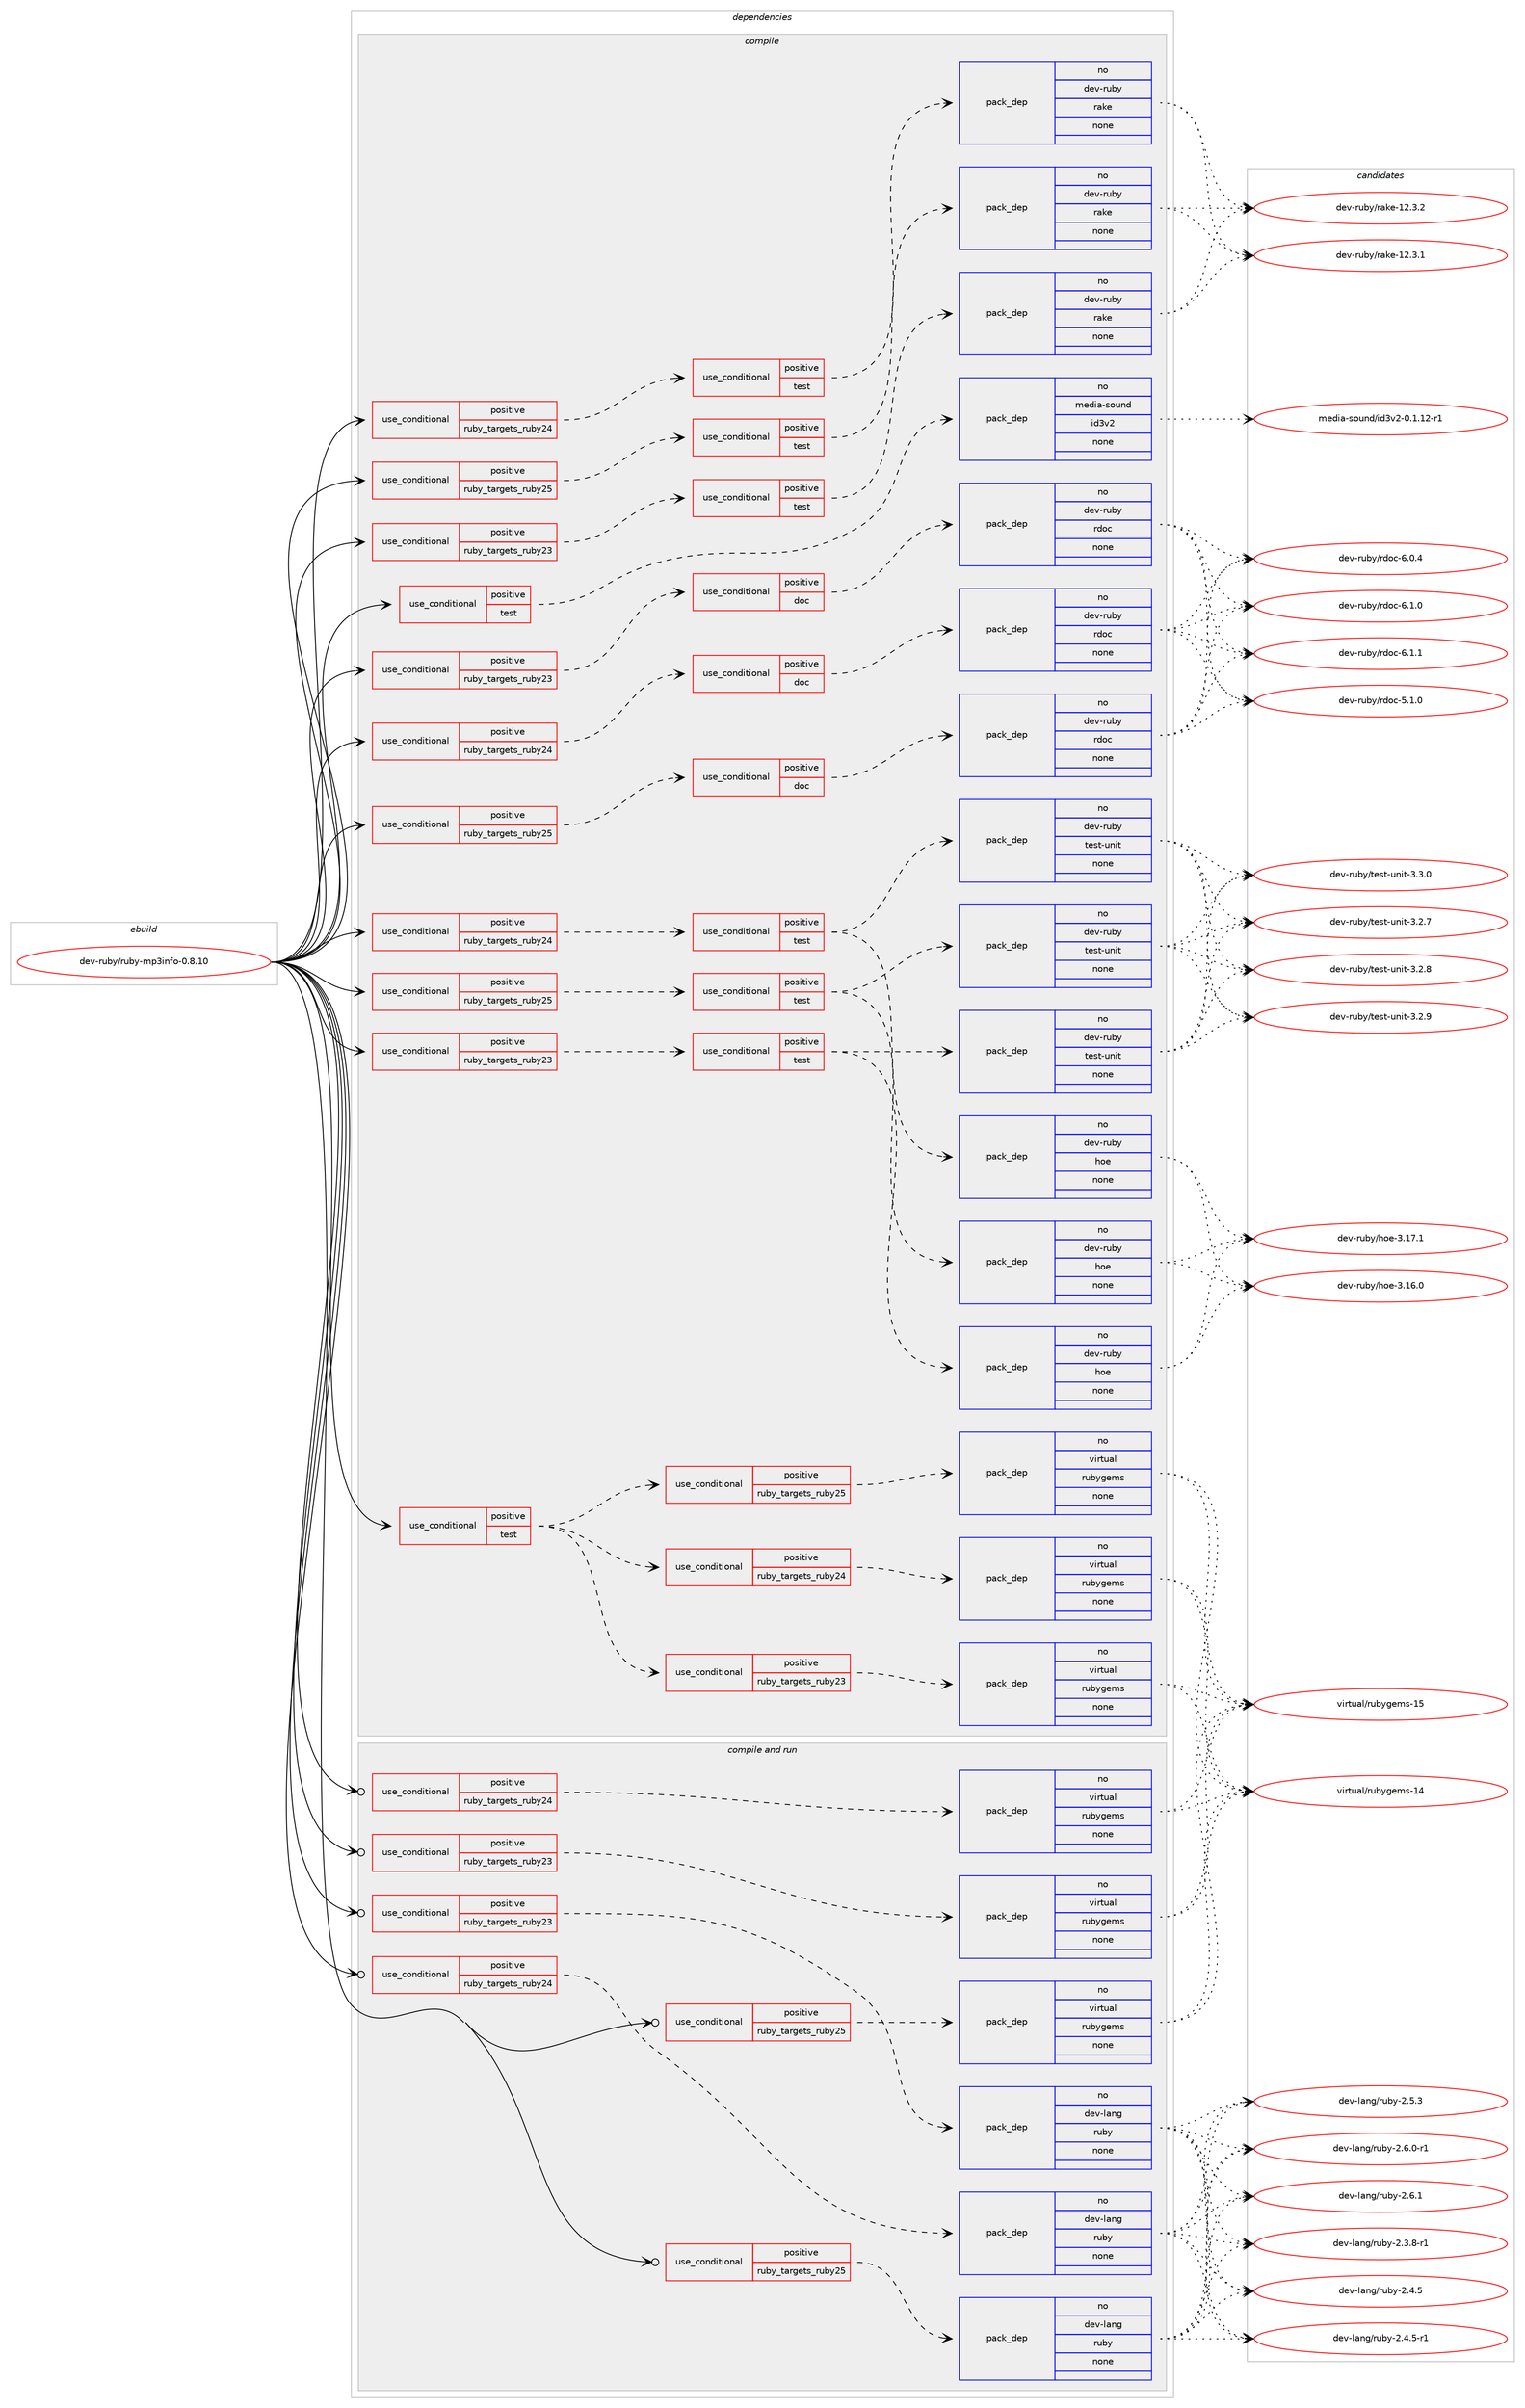 digraph prolog {

# *************
# Graph options
# *************

newrank=true;
concentrate=true;
compound=true;
graph [rankdir=LR,fontname=Helvetica,fontsize=10,ranksep=1.5];#, ranksep=2.5, nodesep=0.2];
edge  [arrowhead=vee];
node  [fontname=Helvetica,fontsize=10];

# **********
# The ebuild
# **********

subgraph cluster_leftcol {
color=gray;
rank=same;
label=<<i>ebuild</i>>;
id [label="dev-ruby/ruby-mp3info-0.8.10", color=red, width=4, href="../dev-ruby/ruby-mp3info-0.8.10.svg"];
}

# ****************
# The dependencies
# ****************

subgraph cluster_midcol {
color=gray;
label=<<i>dependencies</i>>;
subgraph cluster_compile {
fillcolor="#eeeeee";
style=filled;
label=<<i>compile</i>>;
subgraph cond415683 {
dependency1524408 [label=<<TABLE BORDER="0" CELLBORDER="1" CELLSPACING="0" CELLPADDING="4"><TR><TD ROWSPAN="3" CELLPADDING="10">use_conditional</TD></TR><TR><TD>positive</TD></TR><TR><TD>ruby_targets_ruby23</TD></TR></TABLE>>, shape=none, color=red];
subgraph cond415684 {
dependency1524409 [label=<<TABLE BORDER="0" CELLBORDER="1" CELLSPACING="0" CELLPADDING="4"><TR><TD ROWSPAN="3" CELLPADDING="10">use_conditional</TD></TR><TR><TD>positive</TD></TR><TR><TD>doc</TD></TR></TABLE>>, shape=none, color=red];
subgraph pack1085219 {
dependency1524410 [label=<<TABLE BORDER="0" CELLBORDER="1" CELLSPACING="0" CELLPADDING="4" WIDTH="220"><TR><TD ROWSPAN="6" CELLPADDING="30">pack_dep</TD></TR><TR><TD WIDTH="110">no</TD></TR><TR><TD>dev-ruby</TD></TR><TR><TD>rdoc</TD></TR><TR><TD>none</TD></TR><TR><TD></TD></TR></TABLE>>, shape=none, color=blue];
}
dependency1524409:e -> dependency1524410:w [weight=20,style="dashed",arrowhead="vee"];
}
dependency1524408:e -> dependency1524409:w [weight=20,style="dashed",arrowhead="vee"];
}
id:e -> dependency1524408:w [weight=20,style="solid",arrowhead="vee"];
subgraph cond415685 {
dependency1524411 [label=<<TABLE BORDER="0" CELLBORDER="1" CELLSPACING="0" CELLPADDING="4"><TR><TD ROWSPAN="3" CELLPADDING="10">use_conditional</TD></TR><TR><TD>positive</TD></TR><TR><TD>ruby_targets_ruby23</TD></TR></TABLE>>, shape=none, color=red];
subgraph cond415686 {
dependency1524412 [label=<<TABLE BORDER="0" CELLBORDER="1" CELLSPACING="0" CELLPADDING="4"><TR><TD ROWSPAN="3" CELLPADDING="10">use_conditional</TD></TR><TR><TD>positive</TD></TR><TR><TD>test</TD></TR></TABLE>>, shape=none, color=red];
subgraph pack1085220 {
dependency1524413 [label=<<TABLE BORDER="0" CELLBORDER="1" CELLSPACING="0" CELLPADDING="4" WIDTH="220"><TR><TD ROWSPAN="6" CELLPADDING="30">pack_dep</TD></TR><TR><TD WIDTH="110">no</TD></TR><TR><TD>dev-ruby</TD></TR><TR><TD>hoe</TD></TR><TR><TD>none</TD></TR><TR><TD></TD></TR></TABLE>>, shape=none, color=blue];
}
dependency1524412:e -> dependency1524413:w [weight=20,style="dashed",arrowhead="vee"];
subgraph pack1085221 {
dependency1524414 [label=<<TABLE BORDER="0" CELLBORDER="1" CELLSPACING="0" CELLPADDING="4" WIDTH="220"><TR><TD ROWSPAN="6" CELLPADDING="30">pack_dep</TD></TR><TR><TD WIDTH="110">no</TD></TR><TR><TD>dev-ruby</TD></TR><TR><TD>test-unit</TD></TR><TR><TD>none</TD></TR><TR><TD></TD></TR></TABLE>>, shape=none, color=blue];
}
dependency1524412:e -> dependency1524414:w [weight=20,style="dashed",arrowhead="vee"];
}
dependency1524411:e -> dependency1524412:w [weight=20,style="dashed",arrowhead="vee"];
}
id:e -> dependency1524411:w [weight=20,style="solid",arrowhead="vee"];
subgraph cond415687 {
dependency1524415 [label=<<TABLE BORDER="0" CELLBORDER="1" CELLSPACING="0" CELLPADDING="4"><TR><TD ROWSPAN="3" CELLPADDING="10">use_conditional</TD></TR><TR><TD>positive</TD></TR><TR><TD>ruby_targets_ruby23</TD></TR></TABLE>>, shape=none, color=red];
subgraph cond415688 {
dependency1524416 [label=<<TABLE BORDER="0" CELLBORDER="1" CELLSPACING="0" CELLPADDING="4"><TR><TD ROWSPAN="3" CELLPADDING="10">use_conditional</TD></TR><TR><TD>positive</TD></TR><TR><TD>test</TD></TR></TABLE>>, shape=none, color=red];
subgraph pack1085222 {
dependency1524417 [label=<<TABLE BORDER="0" CELLBORDER="1" CELLSPACING="0" CELLPADDING="4" WIDTH="220"><TR><TD ROWSPAN="6" CELLPADDING="30">pack_dep</TD></TR><TR><TD WIDTH="110">no</TD></TR><TR><TD>dev-ruby</TD></TR><TR><TD>rake</TD></TR><TR><TD>none</TD></TR><TR><TD></TD></TR></TABLE>>, shape=none, color=blue];
}
dependency1524416:e -> dependency1524417:w [weight=20,style="dashed",arrowhead="vee"];
}
dependency1524415:e -> dependency1524416:w [weight=20,style="dashed",arrowhead="vee"];
}
id:e -> dependency1524415:w [weight=20,style="solid",arrowhead="vee"];
subgraph cond415689 {
dependency1524418 [label=<<TABLE BORDER="0" CELLBORDER="1" CELLSPACING="0" CELLPADDING="4"><TR><TD ROWSPAN="3" CELLPADDING="10">use_conditional</TD></TR><TR><TD>positive</TD></TR><TR><TD>ruby_targets_ruby24</TD></TR></TABLE>>, shape=none, color=red];
subgraph cond415690 {
dependency1524419 [label=<<TABLE BORDER="0" CELLBORDER="1" CELLSPACING="0" CELLPADDING="4"><TR><TD ROWSPAN="3" CELLPADDING="10">use_conditional</TD></TR><TR><TD>positive</TD></TR><TR><TD>doc</TD></TR></TABLE>>, shape=none, color=red];
subgraph pack1085223 {
dependency1524420 [label=<<TABLE BORDER="0" CELLBORDER="1" CELLSPACING="0" CELLPADDING="4" WIDTH="220"><TR><TD ROWSPAN="6" CELLPADDING="30">pack_dep</TD></TR><TR><TD WIDTH="110">no</TD></TR><TR><TD>dev-ruby</TD></TR><TR><TD>rdoc</TD></TR><TR><TD>none</TD></TR><TR><TD></TD></TR></TABLE>>, shape=none, color=blue];
}
dependency1524419:e -> dependency1524420:w [weight=20,style="dashed",arrowhead="vee"];
}
dependency1524418:e -> dependency1524419:w [weight=20,style="dashed",arrowhead="vee"];
}
id:e -> dependency1524418:w [weight=20,style="solid",arrowhead="vee"];
subgraph cond415691 {
dependency1524421 [label=<<TABLE BORDER="0" CELLBORDER="1" CELLSPACING="0" CELLPADDING="4"><TR><TD ROWSPAN="3" CELLPADDING="10">use_conditional</TD></TR><TR><TD>positive</TD></TR><TR><TD>ruby_targets_ruby24</TD></TR></TABLE>>, shape=none, color=red];
subgraph cond415692 {
dependency1524422 [label=<<TABLE BORDER="0" CELLBORDER="1" CELLSPACING="0" CELLPADDING="4"><TR><TD ROWSPAN="3" CELLPADDING="10">use_conditional</TD></TR><TR><TD>positive</TD></TR><TR><TD>test</TD></TR></TABLE>>, shape=none, color=red];
subgraph pack1085224 {
dependency1524423 [label=<<TABLE BORDER="0" CELLBORDER="1" CELLSPACING="0" CELLPADDING="4" WIDTH="220"><TR><TD ROWSPAN="6" CELLPADDING="30">pack_dep</TD></TR><TR><TD WIDTH="110">no</TD></TR><TR><TD>dev-ruby</TD></TR><TR><TD>hoe</TD></TR><TR><TD>none</TD></TR><TR><TD></TD></TR></TABLE>>, shape=none, color=blue];
}
dependency1524422:e -> dependency1524423:w [weight=20,style="dashed",arrowhead="vee"];
subgraph pack1085225 {
dependency1524424 [label=<<TABLE BORDER="0" CELLBORDER="1" CELLSPACING="0" CELLPADDING="4" WIDTH="220"><TR><TD ROWSPAN="6" CELLPADDING="30">pack_dep</TD></TR><TR><TD WIDTH="110">no</TD></TR><TR><TD>dev-ruby</TD></TR><TR><TD>test-unit</TD></TR><TR><TD>none</TD></TR><TR><TD></TD></TR></TABLE>>, shape=none, color=blue];
}
dependency1524422:e -> dependency1524424:w [weight=20,style="dashed",arrowhead="vee"];
}
dependency1524421:e -> dependency1524422:w [weight=20,style="dashed",arrowhead="vee"];
}
id:e -> dependency1524421:w [weight=20,style="solid",arrowhead="vee"];
subgraph cond415693 {
dependency1524425 [label=<<TABLE BORDER="0" CELLBORDER="1" CELLSPACING="0" CELLPADDING="4"><TR><TD ROWSPAN="3" CELLPADDING="10">use_conditional</TD></TR><TR><TD>positive</TD></TR><TR><TD>ruby_targets_ruby24</TD></TR></TABLE>>, shape=none, color=red];
subgraph cond415694 {
dependency1524426 [label=<<TABLE BORDER="0" CELLBORDER="1" CELLSPACING="0" CELLPADDING="4"><TR><TD ROWSPAN="3" CELLPADDING="10">use_conditional</TD></TR><TR><TD>positive</TD></TR><TR><TD>test</TD></TR></TABLE>>, shape=none, color=red];
subgraph pack1085226 {
dependency1524427 [label=<<TABLE BORDER="0" CELLBORDER="1" CELLSPACING="0" CELLPADDING="4" WIDTH="220"><TR><TD ROWSPAN="6" CELLPADDING="30">pack_dep</TD></TR><TR><TD WIDTH="110">no</TD></TR><TR><TD>dev-ruby</TD></TR><TR><TD>rake</TD></TR><TR><TD>none</TD></TR><TR><TD></TD></TR></TABLE>>, shape=none, color=blue];
}
dependency1524426:e -> dependency1524427:w [weight=20,style="dashed",arrowhead="vee"];
}
dependency1524425:e -> dependency1524426:w [weight=20,style="dashed",arrowhead="vee"];
}
id:e -> dependency1524425:w [weight=20,style="solid",arrowhead="vee"];
subgraph cond415695 {
dependency1524428 [label=<<TABLE BORDER="0" CELLBORDER="1" CELLSPACING="0" CELLPADDING="4"><TR><TD ROWSPAN="3" CELLPADDING="10">use_conditional</TD></TR><TR><TD>positive</TD></TR><TR><TD>ruby_targets_ruby25</TD></TR></TABLE>>, shape=none, color=red];
subgraph cond415696 {
dependency1524429 [label=<<TABLE BORDER="0" CELLBORDER="1" CELLSPACING="0" CELLPADDING="4"><TR><TD ROWSPAN="3" CELLPADDING="10">use_conditional</TD></TR><TR><TD>positive</TD></TR><TR><TD>doc</TD></TR></TABLE>>, shape=none, color=red];
subgraph pack1085227 {
dependency1524430 [label=<<TABLE BORDER="0" CELLBORDER="1" CELLSPACING="0" CELLPADDING="4" WIDTH="220"><TR><TD ROWSPAN="6" CELLPADDING="30">pack_dep</TD></TR><TR><TD WIDTH="110">no</TD></TR><TR><TD>dev-ruby</TD></TR><TR><TD>rdoc</TD></TR><TR><TD>none</TD></TR><TR><TD></TD></TR></TABLE>>, shape=none, color=blue];
}
dependency1524429:e -> dependency1524430:w [weight=20,style="dashed",arrowhead="vee"];
}
dependency1524428:e -> dependency1524429:w [weight=20,style="dashed",arrowhead="vee"];
}
id:e -> dependency1524428:w [weight=20,style="solid",arrowhead="vee"];
subgraph cond415697 {
dependency1524431 [label=<<TABLE BORDER="0" CELLBORDER="1" CELLSPACING="0" CELLPADDING="4"><TR><TD ROWSPAN="3" CELLPADDING="10">use_conditional</TD></TR><TR><TD>positive</TD></TR><TR><TD>ruby_targets_ruby25</TD></TR></TABLE>>, shape=none, color=red];
subgraph cond415698 {
dependency1524432 [label=<<TABLE BORDER="0" CELLBORDER="1" CELLSPACING="0" CELLPADDING="4"><TR><TD ROWSPAN="3" CELLPADDING="10">use_conditional</TD></TR><TR><TD>positive</TD></TR><TR><TD>test</TD></TR></TABLE>>, shape=none, color=red];
subgraph pack1085228 {
dependency1524433 [label=<<TABLE BORDER="0" CELLBORDER="1" CELLSPACING="0" CELLPADDING="4" WIDTH="220"><TR><TD ROWSPAN="6" CELLPADDING="30">pack_dep</TD></TR><TR><TD WIDTH="110">no</TD></TR><TR><TD>dev-ruby</TD></TR><TR><TD>hoe</TD></TR><TR><TD>none</TD></TR><TR><TD></TD></TR></TABLE>>, shape=none, color=blue];
}
dependency1524432:e -> dependency1524433:w [weight=20,style="dashed",arrowhead="vee"];
subgraph pack1085229 {
dependency1524434 [label=<<TABLE BORDER="0" CELLBORDER="1" CELLSPACING="0" CELLPADDING="4" WIDTH="220"><TR><TD ROWSPAN="6" CELLPADDING="30">pack_dep</TD></TR><TR><TD WIDTH="110">no</TD></TR><TR><TD>dev-ruby</TD></TR><TR><TD>test-unit</TD></TR><TR><TD>none</TD></TR><TR><TD></TD></TR></TABLE>>, shape=none, color=blue];
}
dependency1524432:e -> dependency1524434:w [weight=20,style="dashed",arrowhead="vee"];
}
dependency1524431:e -> dependency1524432:w [weight=20,style="dashed",arrowhead="vee"];
}
id:e -> dependency1524431:w [weight=20,style="solid",arrowhead="vee"];
subgraph cond415699 {
dependency1524435 [label=<<TABLE BORDER="0" CELLBORDER="1" CELLSPACING="0" CELLPADDING="4"><TR><TD ROWSPAN="3" CELLPADDING="10">use_conditional</TD></TR><TR><TD>positive</TD></TR><TR><TD>ruby_targets_ruby25</TD></TR></TABLE>>, shape=none, color=red];
subgraph cond415700 {
dependency1524436 [label=<<TABLE BORDER="0" CELLBORDER="1" CELLSPACING="0" CELLPADDING="4"><TR><TD ROWSPAN="3" CELLPADDING="10">use_conditional</TD></TR><TR><TD>positive</TD></TR><TR><TD>test</TD></TR></TABLE>>, shape=none, color=red];
subgraph pack1085230 {
dependency1524437 [label=<<TABLE BORDER="0" CELLBORDER="1" CELLSPACING="0" CELLPADDING="4" WIDTH="220"><TR><TD ROWSPAN="6" CELLPADDING="30">pack_dep</TD></TR><TR><TD WIDTH="110">no</TD></TR><TR><TD>dev-ruby</TD></TR><TR><TD>rake</TD></TR><TR><TD>none</TD></TR><TR><TD></TD></TR></TABLE>>, shape=none, color=blue];
}
dependency1524436:e -> dependency1524437:w [weight=20,style="dashed",arrowhead="vee"];
}
dependency1524435:e -> dependency1524436:w [weight=20,style="dashed",arrowhead="vee"];
}
id:e -> dependency1524435:w [weight=20,style="solid",arrowhead="vee"];
subgraph cond415701 {
dependency1524438 [label=<<TABLE BORDER="0" CELLBORDER="1" CELLSPACING="0" CELLPADDING="4"><TR><TD ROWSPAN="3" CELLPADDING="10">use_conditional</TD></TR><TR><TD>positive</TD></TR><TR><TD>test</TD></TR></TABLE>>, shape=none, color=red];
subgraph cond415702 {
dependency1524439 [label=<<TABLE BORDER="0" CELLBORDER="1" CELLSPACING="0" CELLPADDING="4"><TR><TD ROWSPAN="3" CELLPADDING="10">use_conditional</TD></TR><TR><TD>positive</TD></TR><TR><TD>ruby_targets_ruby23</TD></TR></TABLE>>, shape=none, color=red];
subgraph pack1085231 {
dependency1524440 [label=<<TABLE BORDER="0" CELLBORDER="1" CELLSPACING="0" CELLPADDING="4" WIDTH="220"><TR><TD ROWSPAN="6" CELLPADDING="30">pack_dep</TD></TR><TR><TD WIDTH="110">no</TD></TR><TR><TD>virtual</TD></TR><TR><TD>rubygems</TD></TR><TR><TD>none</TD></TR><TR><TD></TD></TR></TABLE>>, shape=none, color=blue];
}
dependency1524439:e -> dependency1524440:w [weight=20,style="dashed",arrowhead="vee"];
}
dependency1524438:e -> dependency1524439:w [weight=20,style="dashed",arrowhead="vee"];
subgraph cond415703 {
dependency1524441 [label=<<TABLE BORDER="0" CELLBORDER="1" CELLSPACING="0" CELLPADDING="4"><TR><TD ROWSPAN="3" CELLPADDING="10">use_conditional</TD></TR><TR><TD>positive</TD></TR><TR><TD>ruby_targets_ruby24</TD></TR></TABLE>>, shape=none, color=red];
subgraph pack1085232 {
dependency1524442 [label=<<TABLE BORDER="0" CELLBORDER="1" CELLSPACING="0" CELLPADDING="4" WIDTH="220"><TR><TD ROWSPAN="6" CELLPADDING="30">pack_dep</TD></TR><TR><TD WIDTH="110">no</TD></TR><TR><TD>virtual</TD></TR><TR><TD>rubygems</TD></TR><TR><TD>none</TD></TR><TR><TD></TD></TR></TABLE>>, shape=none, color=blue];
}
dependency1524441:e -> dependency1524442:w [weight=20,style="dashed",arrowhead="vee"];
}
dependency1524438:e -> dependency1524441:w [weight=20,style="dashed",arrowhead="vee"];
subgraph cond415704 {
dependency1524443 [label=<<TABLE BORDER="0" CELLBORDER="1" CELLSPACING="0" CELLPADDING="4"><TR><TD ROWSPAN="3" CELLPADDING="10">use_conditional</TD></TR><TR><TD>positive</TD></TR><TR><TD>ruby_targets_ruby25</TD></TR></TABLE>>, shape=none, color=red];
subgraph pack1085233 {
dependency1524444 [label=<<TABLE BORDER="0" CELLBORDER="1" CELLSPACING="0" CELLPADDING="4" WIDTH="220"><TR><TD ROWSPAN="6" CELLPADDING="30">pack_dep</TD></TR><TR><TD WIDTH="110">no</TD></TR><TR><TD>virtual</TD></TR><TR><TD>rubygems</TD></TR><TR><TD>none</TD></TR><TR><TD></TD></TR></TABLE>>, shape=none, color=blue];
}
dependency1524443:e -> dependency1524444:w [weight=20,style="dashed",arrowhead="vee"];
}
dependency1524438:e -> dependency1524443:w [weight=20,style="dashed",arrowhead="vee"];
}
id:e -> dependency1524438:w [weight=20,style="solid",arrowhead="vee"];
subgraph cond415705 {
dependency1524445 [label=<<TABLE BORDER="0" CELLBORDER="1" CELLSPACING="0" CELLPADDING="4"><TR><TD ROWSPAN="3" CELLPADDING="10">use_conditional</TD></TR><TR><TD>positive</TD></TR><TR><TD>test</TD></TR></TABLE>>, shape=none, color=red];
subgraph pack1085234 {
dependency1524446 [label=<<TABLE BORDER="0" CELLBORDER="1" CELLSPACING="0" CELLPADDING="4" WIDTH="220"><TR><TD ROWSPAN="6" CELLPADDING="30">pack_dep</TD></TR><TR><TD WIDTH="110">no</TD></TR><TR><TD>media-sound</TD></TR><TR><TD>id3v2</TD></TR><TR><TD>none</TD></TR><TR><TD></TD></TR></TABLE>>, shape=none, color=blue];
}
dependency1524445:e -> dependency1524446:w [weight=20,style="dashed",arrowhead="vee"];
}
id:e -> dependency1524445:w [weight=20,style="solid",arrowhead="vee"];
}
subgraph cluster_compileandrun {
fillcolor="#eeeeee";
style=filled;
label=<<i>compile and run</i>>;
subgraph cond415706 {
dependency1524447 [label=<<TABLE BORDER="0" CELLBORDER="1" CELLSPACING="0" CELLPADDING="4"><TR><TD ROWSPAN="3" CELLPADDING="10">use_conditional</TD></TR><TR><TD>positive</TD></TR><TR><TD>ruby_targets_ruby23</TD></TR></TABLE>>, shape=none, color=red];
subgraph pack1085235 {
dependency1524448 [label=<<TABLE BORDER="0" CELLBORDER="1" CELLSPACING="0" CELLPADDING="4" WIDTH="220"><TR><TD ROWSPAN="6" CELLPADDING="30">pack_dep</TD></TR><TR><TD WIDTH="110">no</TD></TR><TR><TD>dev-lang</TD></TR><TR><TD>ruby</TD></TR><TR><TD>none</TD></TR><TR><TD></TD></TR></TABLE>>, shape=none, color=blue];
}
dependency1524447:e -> dependency1524448:w [weight=20,style="dashed",arrowhead="vee"];
}
id:e -> dependency1524447:w [weight=20,style="solid",arrowhead="odotvee"];
subgraph cond415707 {
dependency1524449 [label=<<TABLE BORDER="0" CELLBORDER="1" CELLSPACING="0" CELLPADDING="4"><TR><TD ROWSPAN="3" CELLPADDING="10">use_conditional</TD></TR><TR><TD>positive</TD></TR><TR><TD>ruby_targets_ruby23</TD></TR></TABLE>>, shape=none, color=red];
subgraph pack1085236 {
dependency1524450 [label=<<TABLE BORDER="0" CELLBORDER="1" CELLSPACING="0" CELLPADDING="4" WIDTH="220"><TR><TD ROWSPAN="6" CELLPADDING="30">pack_dep</TD></TR><TR><TD WIDTH="110">no</TD></TR><TR><TD>virtual</TD></TR><TR><TD>rubygems</TD></TR><TR><TD>none</TD></TR><TR><TD></TD></TR></TABLE>>, shape=none, color=blue];
}
dependency1524449:e -> dependency1524450:w [weight=20,style="dashed",arrowhead="vee"];
}
id:e -> dependency1524449:w [weight=20,style="solid",arrowhead="odotvee"];
subgraph cond415708 {
dependency1524451 [label=<<TABLE BORDER="0" CELLBORDER="1" CELLSPACING="0" CELLPADDING="4"><TR><TD ROWSPAN="3" CELLPADDING="10">use_conditional</TD></TR><TR><TD>positive</TD></TR><TR><TD>ruby_targets_ruby24</TD></TR></TABLE>>, shape=none, color=red];
subgraph pack1085237 {
dependency1524452 [label=<<TABLE BORDER="0" CELLBORDER="1" CELLSPACING="0" CELLPADDING="4" WIDTH="220"><TR><TD ROWSPAN="6" CELLPADDING="30">pack_dep</TD></TR><TR><TD WIDTH="110">no</TD></TR><TR><TD>dev-lang</TD></TR><TR><TD>ruby</TD></TR><TR><TD>none</TD></TR><TR><TD></TD></TR></TABLE>>, shape=none, color=blue];
}
dependency1524451:e -> dependency1524452:w [weight=20,style="dashed",arrowhead="vee"];
}
id:e -> dependency1524451:w [weight=20,style="solid",arrowhead="odotvee"];
subgraph cond415709 {
dependency1524453 [label=<<TABLE BORDER="0" CELLBORDER="1" CELLSPACING="0" CELLPADDING="4"><TR><TD ROWSPAN="3" CELLPADDING="10">use_conditional</TD></TR><TR><TD>positive</TD></TR><TR><TD>ruby_targets_ruby24</TD></TR></TABLE>>, shape=none, color=red];
subgraph pack1085238 {
dependency1524454 [label=<<TABLE BORDER="0" CELLBORDER="1" CELLSPACING="0" CELLPADDING="4" WIDTH="220"><TR><TD ROWSPAN="6" CELLPADDING="30">pack_dep</TD></TR><TR><TD WIDTH="110">no</TD></TR><TR><TD>virtual</TD></TR><TR><TD>rubygems</TD></TR><TR><TD>none</TD></TR><TR><TD></TD></TR></TABLE>>, shape=none, color=blue];
}
dependency1524453:e -> dependency1524454:w [weight=20,style="dashed",arrowhead="vee"];
}
id:e -> dependency1524453:w [weight=20,style="solid",arrowhead="odotvee"];
subgraph cond415710 {
dependency1524455 [label=<<TABLE BORDER="0" CELLBORDER="1" CELLSPACING="0" CELLPADDING="4"><TR><TD ROWSPAN="3" CELLPADDING="10">use_conditional</TD></TR><TR><TD>positive</TD></TR><TR><TD>ruby_targets_ruby25</TD></TR></TABLE>>, shape=none, color=red];
subgraph pack1085239 {
dependency1524456 [label=<<TABLE BORDER="0" CELLBORDER="1" CELLSPACING="0" CELLPADDING="4" WIDTH="220"><TR><TD ROWSPAN="6" CELLPADDING="30">pack_dep</TD></TR><TR><TD WIDTH="110">no</TD></TR><TR><TD>dev-lang</TD></TR><TR><TD>ruby</TD></TR><TR><TD>none</TD></TR><TR><TD></TD></TR></TABLE>>, shape=none, color=blue];
}
dependency1524455:e -> dependency1524456:w [weight=20,style="dashed",arrowhead="vee"];
}
id:e -> dependency1524455:w [weight=20,style="solid",arrowhead="odotvee"];
subgraph cond415711 {
dependency1524457 [label=<<TABLE BORDER="0" CELLBORDER="1" CELLSPACING="0" CELLPADDING="4"><TR><TD ROWSPAN="3" CELLPADDING="10">use_conditional</TD></TR><TR><TD>positive</TD></TR><TR><TD>ruby_targets_ruby25</TD></TR></TABLE>>, shape=none, color=red];
subgraph pack1085240 {
dependency1524458 [label=<<TABLE BORDER="0" CELLBORDER="1" CELLSPACING="0" CELLPADDING="4" WIDTH="220"><TR><TD ROWSPAN="6" CELLPADDING="30">pack_dep</TD></TR><TR><TD WIDTH="110">no</TD></TR><TR><TD>virtual</TD></TR><TR><TD>rubygems</TD></TR><TR><TD>none</TD></TR><TR><TD></TD></TR></TABLE>>, shape=none, color=blue];
}
dependency1524457:e -> dependency1524458:w [weight=20,style="dashed",arrowhead="vee"];
}
id:e -> dependency1524457:w [weight=20,style="solid",arrowhead="odotvee"];
}
subgraph cluster_run {
fillcolor="#eeeeee";
style=filled;
label=<<i>run</i>>;
}
}

# **************
# The candidates
# **************

subgraph cluster_choices {
rank=same;
color=gray;
label=<<i>candidates</i>>;

subgraph choice1085219 {
color=black;
nodesep=1;
choice10010111845114117981214711410011199455346494648 [label="dev-ruby/rdoc-5.1.0", color=red, width=4,href="../dev-ruby/rdoc-5.1.0.svg"];
choice10010111845114117981214711410011199455446484652 [label="dev-ruby/rdoc-6.0.4", color=red, width=4,href="../dev-ruby/rdoc-6.0.4.svg"];
choice10010111845114117981214711410011199455446494648 [label="dev-ruby/rdoc-6.1.0", color=red, width=4,href="../dev-ruby/rdoc-6.1.0.svg"];
choice10010111845114117981214711410011199455446494649 [label="dev-ruby/rdoc-6.1.1", color=red, width=4,href="../dev-ruby/rdoc-6.1.1.svg"];
dependency1524410:e -> choice10010111845114117981214711410011199455346494648:w [style=dotted,weight="100"];
dependency1524410:e -> choice10010111845114117981214711410011199455446484652:w [style=dotted,weight="100"];
dependency1524410:e -> choice10010111845114117981214711410011199455446494648:w [style=dotted,weight="100"];
dependency1524410:e -> choice10010111845114117981214711410011199455446494649:w [style=dotted,weight="100"];
}
subgraph choice1085220 {
color=black;
nodesep=1;
choice10010111845114117981214710411110145514649544648 [label="dev-ruby/hoe-3.16.0", color=red, width=4,href="../dev-ruby/hoe-3.16.0.svg"];
choice10010111845114117981214710411110145514649554649 [label="dev-ruby/hoe-3.17.1", color=red, width=4,href="../dev-ruby/hoe-3.17.1.svg"];
dependency1524413:e -> choice10010111845114117981214710411110145514649544648:w [style=dotted,weight="100"];
dependency1524413:e -> choice10010111845114117981214710411110145514649554649:w [style=dotted,weight="100"];
}
subgraph choice1085221 {
color=black;
nodesep=1;
choice10010111845114117981214711610111511645117110105116455146504655 [label="dev-ruby/test-unit-3.2.7", color=red, width=4,href="../dev-ruby/test-unit-3.2.7.svg"];
choice10010111845114117981214711610111511645117110105116455146504656 [label="dev-ruby/test-unit-3.2.8", color=red, width=4,href="../dev-ruby/test-unit-3.2.8.svg"];
choice10010111845114117981214711610111511645117110105116455146504657 [label="dev-ruby/test-unit-3.2.9", color=red, width=4,href="../dev-ruby/test-unit-3.2.9.svg"];
choice10010111845114117981214711610111511645117110105116455146514648 [label="dev-ruby/test-unit-3.3.0", color=red, width=4,href="../dev-ruby/test-unit-3.3.0.svg"];
dependency1524414:e -> choice10010111845114117981214711610111511645117110105116455146504655:w [style=dotted,weight="100"];
dependency1524414:e -> choice10010111845114117981214711610111511645117110105116455146504656:w [style=dotted,weight="100"];
dependency1524414:e -> choice10010111845114117981214711610111511645117110105116455146504657:w [style=dotted,weight="100"];
dependency1524414:e -> choice10010111845114117981214711610111511645117110105116455146514648:w [style=dotted,weight="100"];
}
subgraph choice1085222 {
color=black;
nodesep=1;
choice1001011184511411798121471149710710145495046514649 [label="dev-ruby/rake-12.3.1", color=red, width=4,href="../dev-ruby/rake-12.3.1.svg"];
choice1001011184511411798121471149710710145495046514650 [label="dev-ruby/rake-12.3.2", color=red, width=4,href="../dev-ruby/rake-12.3.2.svg"];
dependency1524417:e -> choice1001011184511411798121471149710710145495046514649:w [style=dotted,weight="100"];
dependency1524417:e -> choice1001011184511411798121471149710710145495046514650:w [style=dotted,weight="100"];
}
subgraph choice1085223 {
color=black;
nodesep=1;
choice10010111845114117981214711410011199455346494648 [label="dev-ruby/rdoc-5.1.0", color=red, width=4,href="../dev-ruby/rdoc-5.1.0.svg"];
choice10010111845114117981214711410011199455446484652 [label="dev-ruby/rdoc-6.0.4", color=red, width=4,href="../dev-ruby/rdoc-6.0.4.svg"];
choice10010111845114117981214711410011199455446494648 [label="dev-ruby/rdoc-6.1.0", color=red, width=4,href="../dev-ruby/rdoc-6.1.0.svg"];
choice10010111845114117981214711410011199455446494649 [label="dev-ruby/rdoc-6.1.1", color=red, width=4,href="../dev-ruby/rdoc-6.1.1.svg"];
dependency1524420:e -> choice10010111845114117981214711410011199455346494648:w [style=dotted,weight="100"];
dependency1524420:e -> choice10010111845114117981214711410011199455446484652:w [style=dotted,weight="100"];
dependency1524420:e -> choice10010111845114117981214711410011199455446494648:w [style=dotted,weight="100"];
dependency1524420:e -> choice10010111845114117981214711410011199455446494649:w [style=dotted,weight="100"];
}
subgraph choice1085224 {
color=black;
nodesep=1;
choice10010111845114117981214710411110145514649544648 [label="dev-ruby/hoe-3.16.0", color=red, width=4,href="../dev-ruby/hoe-3.16.0.svg"];
choice10010111845114117981214710411110145514649554649 [label="dev-ruby/hoe-3.17.1", color=red, width=4,href="../dev-ruby/hoe-3.17.1.svg"];
dependency1524423:e -> choice10010111845114117981214710411110145514649544648:w [style=dotted,weight="100"];
dependency1524423:e -> choice10010111845114117981214710411110145514649554649:w [style=dotted,weight="100"];
}
subgraph choice1085225 {
color=black;
nodesep=1;
choice10010111845114117981214711610111511645117110105116455146504655 [label="dev-ruby/test-unit-3.2.7", color=red, width=4,href="../dev-ruby/test-unit-3.2.7.svg"];
choice10010111845114117981214711610111511645117110105116455146504656 [label="dev-ruby/test-unit-3.2.8", color=red, width=4,href="../dev-ruby/test-unit-3.2.8.svg"];
choice10010111845114117981214711610111511645117110105116455146504657 [label="dev-ruby/test-unit-3.2.9", color=red, width=4,href="../dev-ruby/test-unit-3.2.9.svg"];
choice10010111845114117981214711610111511645117110105116455146514648 [label="dev-ruby/test-unit-3.3.0", color=red, width=4,href="../dev-ruby/test-unit-3.3.0.svg"];
dependency1524424:e -> choice10010111845114117981214711610111511645117110105116455146504655:w [style=dotted,weight="100"];
dependency1524424:e -> choice10010111845114117981214711610111511645117110105116455146504656:w [style=dotted,weight="100"];
dependency1524424:e -> choice10010111845114117981214711610111511645117110105116455146504657:w [style=dotted,weight="100"];
dependency1524424:e -> choice10010111845114117981214711610111511645117110105116455146514648:w [style=dotted,weight="100"];
}
subgraph choice1085226 {
color=black;
nodesep=1;
choice1001011184511411798121471149710710145495046514649 [label="dev-ruby/rake-12.3.1", color=red, width=4,href="../dev-ruby/rake-12.3.1.svg"];
choice1001011184511411798121471149710710145495046514650 [label="dev-ruby/rake-12.3.2", color=red, width=4,href="../dev-ruby/rake-12.3.2.svg"];
dependency1524427:e -> choice1001011184511411798121471149710710145495046514649:w [style=dotted,weight="100"];
dependency1524427:e -> choice1001011184511411798121471149710710145495046514650:w [style=dotted,weight="100"];
}
subgraph choice1085227 {
color=black;
nodesep=1;
choice10010111845114117981214711410011199455346494648 [label="dev-ruby/rdoc-5.1.0", color=red, width=4,href="../dev-ruby/rdoc-5.1.0.svg"];
choice10010111845114117981214711410011199455446484652 [label="dev-ruby/rdoc-6.0.4", color=red, width=4,href="../dev-ruby/rdoc-6.0.4.svg"];
choice10010111845114117981214711410011199455446494648 [label="dev-ruby/rdoc-6.1.0", color=red, width=4,href="../dev-ruby/rdoc-6.1.0.svg"];
choice10010111845114117981214711410011199455446494649 [label="dev-ruby/rdoc-6.1.1", color=red, width=4,href="../dev-ruby/rdoc-6.1.1.svg"];
dependency1524430:e -> choice10010111845114117981214711410011199455346494648:w [style=dotted,weight="100"];
dependency1524430:e -> choice10010111845114117981214711410011199455446484652:w [style=dotted,weight="100"];
dependency1524430:e -> choice10010111845114117981214711410011199455446494648:w [style=dotted,weight="100"];
dependency1524430:e -> choice10010111845114117981214711410011199455446494649:w [style=dotted,weight="100"];
}
subgraph choice1085228 {
color=black;
nodesep=1;
choice10010111845114117981214710411110145514649544648 [label="dev-ruby/hoe-3.16.0", color=red, width=4,href="../dev-ruby/hoe-3.16.0.svg"];
choice10010111845114117981214710411110145514649554649 [label="dev-ruby/hoe-3.17.1", color=red, width=4,href="../dev-ruby/hoe-3.17.1.svg"];
dependency1524433:e -> choice10010111845114117981214710411110145514649544648:w [style=dotted,weight="100"];
dependency1524433:e -> choice10010111845114117981214710411110145514649554649:w [style=dotted,weight="100"];
}
subgraph choice1085229 {
color=black;
nodesep=1;
choice10010111845114117981214711610111511645117110105116455146504655 [label="dev-ruby/test-unit-3.2.7", color=red, width=4,href="../dev-ruby/test-unit-3.2.7.svg"];
choice10010111845114117981214711610111511645117110105116455146504656 [label="dev-ruby/test-unit-3.2.8", color=red, width=4,href="../dev-ruby/test-unit-3.2.8.svg"];
choice10010111845114117981214711610111511645117110105116455146504657 [label="dev-ruby/test-unit-3.2.9", color=red, width=4,href="../dev-ruby/test-unit-3.2.9.svg"];
choice10010111845114117981214711610111511645117110105116455146514648 [label="dev-ruby/test-unit-3.3.0", color=red, width=4,href="../dev-ruby/test-unit-3.3.0.svg"];
dependency1524434:e -> choice10010111845114117981214711610111511645117110105116455146504655:w [style=dotted,weight="100"];
dependency1524434:e -> choice10010111845114117981214711610111511645117110105116455146504656:w [style=dotted,weight="100"];
dependency1524434:e -> choice10010111845114117981214711610111511645117110105116455146504657:w [style=dotted,weight="100"];
dependency1524434:e -> choice10010111845114117981214711610111511645117110105116455146514648:w [style=dotted,weight="100"];
}
subgraph choice1085230 {
color=black;
nodesep=1;
choice1001011184511411798121471149710710145495046514649 [label="dev-ruby/rake-12.3.1", color=red, width=4,href="../dev-ruby/rake-12.3.1.svg"];
choice1001011184511411798121471149710710145495046514650 [label="dev-ruby/rake-12.3.2", color=red, width=4,href="../dev-ruby/rake-12.3.2.svg"];
dependency1524437:e -> choice1001011184511411798121471149710710145495046514649:w [style=dotted,weight="100"];
dependency1524437:e -> choice1001011184511411798121471149710710145495046514650:w [style=dotted,weight="100"];
}
subgraph choice1085231 {
color=black;
nodesep=1;
choice118105114116117971084711411798121103101109115454952 [label="virtual/rubygems-14", color=red, width=4,href="../virtual/rubygems-14.svg"];
choice118105114116117971084711411798121103101109115454953 [label="virtual/rubygems-15", color=red, width=4,href="../virtual/rubygems-15.svg"];
dependency1524440:e -> choice118105114116117971084711411798121103101109115454952:w [style=dotted,weight="100"];
dependency1524440:e -> choice118105114116117971084711411798121103101109115454953:w [style=dotted,weight="100"];
}
subgraph choice1085232 {
color=black;
nodesep=1;
choice118105114116117971084711411798121103101109115454952 [label="virtual/rubygems-14", color=red, width=4,href="../virtual/rubygems-14.svg"];
choice118105114116117971084711411798121103101109115454953 [label="virtual/rubygems-15", color=red, width=4,href="../virtual/rubygems-15.svg"];
dependency1524442:e -> choice118105114116117971084711411798121103101109115454952:w [style=dotted,weight="100"];
dependency1524442:e -> choice118105114116117971084711411798121103101109115454953:w [style=dotted,weight="100"];
}
subgraph choice1085233 {
color=black;
nodesep=1;
choice118105114116117971084711411798121103101109115454952 [label="virtual/rubygems-14", color=red, width=4,href="../virtual/rubygems-14.svg"];
choice118105114116117971084711411798121103101109115454953 [label="virtual/rubygems-15", color=red, width=4,href="../virtual/rubygems-15.svg"];
dependency1524444:e -> choice118105114116117971084711411798121103101109115454952:w [style=dotted,weight="100"];
dependency1524444:e -> choice118105114116117971084711411798121103101109115454953:w [style=dotted,weight="100"];
}
subgraph choice1085234 {
color=black;
nodesep=1;
choice1091011001059745115111117110100471051005111850454846494649504511449 [label="media-sound/id3v2-0.1.12-r1", color=red, width=4,href="../media-sound/id3v2-0.1.12-r1.svg"];
dependency1524446:e -> choice1091011001059745115111117110100471051005111850454846494649504511449:w [style=dotted,weight="100"];
}
subgraph choice1085235 {
color=black;
nodesep=1;
choice100101118451089711010347114117981214550465146564511449 [label="dev-lang/ruby-2.3.8-r1", color=red, width=4,href="../dev-lang/ruby-2.3.8-r1.svg"];
choice10010111845108971101034711411798121455046524653 [label="dev-lang/ruby-2.4.5", color=red, width=4,href="../dev-lang/ruby-2.4.5.svg"];
choice100101118451089711010347114117981214550465246534511449 [label="dev-lang/ruby-2.4.5-r1", color=red, width=4,href="../dev-lang/ruby-2.4.5-r1.svg"];
choice10010111845108971101034711411798121455046534651 [label="dev-lang/ruby-2.5.3", color=red, width=4,href="../dev-lang/ruby-2.5.3.svg"];
choice100101118451089711010347114117981214550465446484511449 [label="dev-lang/ruby-2.6.0-r1", color=red, width=4,href="../dev-lang/ruby-2.6.0-r1.svg"];
choice10010111845108971101034711411798121455046544649 [label="dev-lang/ruby-2.6.1", color=red, width=4,href="../dev-lang/ruby-2.6.1.svg"];
dependency1524448:e -> choice100101118451089711010347114117981214550465146564511449:w [style=dotted,weight="100"];
dependency1524448:e -> choice10010111845108971101034711411798121455046524653:w [style=dotted,weight="100"];
dependency1524448:e -> choice100101118451089711010347114117981214550465246534511449:w [style=dotted,weight="100"];
dependency1524448:e -> choice10010111845108971101034711411798121455046534651:w [style=dotted,weight="100"];
dependency1524448:e -> choice100101118451089711010347114117981214550465446484511449:w [style=dotted,weight="100"];
dependency1524448:e -> choice10010111845108971101034711411798121455046544649:w [style=dotted,weight="100"];
}
subgraph choice1085236 {
color=black;
nodesep=1;
choice118105114116117971084711411798121103101109115454952 [label="virtual/rubygems-14", color=red, width=4,href="../virtual/rubygems-14.svg"];
choice118105114116117971084711411798121103101109115454953 [label="virtual/rubygems-15", color=red, width=4,href="../virtual/rubygems-15.svg"];
dependency1524450:e -> choice118105114116117971084711411798121103101109115454952:w [style=dotted,weight="100"];
dependency1524450:e -> choice118105114116117971084711411798121103101109115454953:w [style=dotted,weight="100"];
}
subgraph choice1085237 {
color=black;
nodesep=1;
choice100101118451089711010347114117981214550465146564511449 [label="dev-lang/ruby-2.3.8-r1", color=red, width=4,href="../dev-lang/ruby-2.3.8-r1.svg"];
choice10010111845108971101034711411798121455046524653 [label="dev-lang/ruby-2.4.5", color=red, width=4,href="../dev-lang/ruby-2.4.5.svg"];
choice100101118451089711010347114117981214550465246534511449 [label="dev-lang/ruby-2.4.5-r1", color=red, width=4,href="../dev-lang/ruby-2.4.5-r1.svg"];
choice10010111845108971101034711411798121455046534651 [label="dev-lang/ruby-2.5.3", color=red, width=4,href="../dev-lang/ruby-2.5.3.svg"];
choice100101118451089711010347114117981214550465446484511449 [label="dev-lang/ruby-2.6.0-r1", color=red, width=4,href="../dev-lang/ruby-2.6.0-r1.svg"];
choice10010111845108971101034711411798121455046544649 [label="dev-lang/ruby-2.6.1", color=red, width=4,href="../dev-lang/ruby-2.6.1.svg"];
dependency1524452:e -> choice100101118451089711010347114117981214550465146564511449:w [style=dotted,weight="100"];
dependency1524452:e -> choice10010111845108971101034711411798121455046524653:w [style=dotted,weight="100"];
dependency1524452:e -> choice100101118451089711010347114117981214550465246534511449:w [style=dotted,weight="100"];
dependency1524452:e -> choice10010111845108971101034711411798121455046534651:w [style=dotted,weight="100"];
dependency1524452:e -> choice100101118451089711010347114117981214550465446484511449:w [style=dotted,weight="100"];
dependency1524452:e -> choice10010111845108971101034711411798121455046544649:w [style=dotted,weight="100"];
}
subgraph choice1085238 {
color=black;
nodesep=1;
choice118105114116117971084711411798121103101109115454952 [label="virtual/rubygems-14", color=red, width=4,href="../virtual/rubygems-14.svg"];
choice118105114116117971084711411798121103101109115454953 [label="virtual/rubygems-15", color=red, width=4,href="../virtual/rubygems-15.svg"];
dependency1524454:e -> choice118105114116117971084711411798121103101109115454952:w [style=dotted,weight="100"];
dependency1524454:e -> choice118105114116117971084711411798121103101109115454953:w [style=dotted,weight="100"];
}
subgraph choice1085239 {
color=black;
nodesep=1;
choice100101118451089711010347114117981214550465146564511449 [label="dev-lang/ruby-2.3.8-r1", color=red, width=4,href="../dev-lang/ruby-2.3.8-r1.svg"];
choice10010111845108971101034711411798121455046524653 [label="dev-lang/ruby-2.4.5", color=red, width=4,href="../dev-lang/ruby-2.4.5.svg"];
choice100101118451089711010347114117981214550465246534511449 [label="dev-lang/ruby-2.4.5-r1", color=red, width=4,href="../dev-lang/ruby-2.4.5-r1.svg"];
choice10010111845108971101034711411798121455046534651 [label="dev-lang/ruby-2.5.3", color=red, width=4,href="../dev-lang/ruby-2.5.3.svg"];
choice100101118451089711010347114117981214550465446484511449 [label="dev-lang/ruby-2.6.0-r1", color=red, width=4,href="../dev-lang/ruby-2.6.0-r1.svg"];
choice10010111845108971101034711411798121455046544649 [label="dev-lang/ruby-2.6.1", color=red, width=4,href="../dev-lang/ruby-2.6.1.svg"];
dependency1524456:e -> choice100101118451089711010347114117981214550465146564511449:w [style=dotted,weight="100"];
dependency1524456:e -> choice10010111845108971101034711411798121455046524653:w [style=dotted,weight="100"];
dependency1524456:e -> choice100101118451089711010347114117981214550465246534511449:w [style=dotted,weight="100"];
dependency1524456:e -> choice10010111845108971101034711411798121455046534651:w [style=dotted,weight="100"];
dependency1524456:e -> choice100101118451089711010347114117981214550465446484511449:w [style=dotted,weight="100"];
dependency1524456:e -> choice10010111845108971101034711411798121455046544649:w [style=dotted,weight="100"];
}
subgraph choice1085240 {
color=black;
nodesep=1;
choice118105114116117971084711411798121103101109115454952 [label="virtual/rubygems-14", color=red, width=4,href="../virtual/rubygems-14.svg"];
choice118105114116117971084711411798121103101109115454953 [label="virtual/rubygems-15", color=red, width=4,href="../virtual/rubygems-15.svg"];
dependency1524458:e -> choice118105114116117971084711411798121103101109115454952:w [style=dotted,weight="100"];
dependency1524458:e -> choice118105114116117971084711411798121103101109115454953:w [style=dotted,weight="100"];
}
}

}
